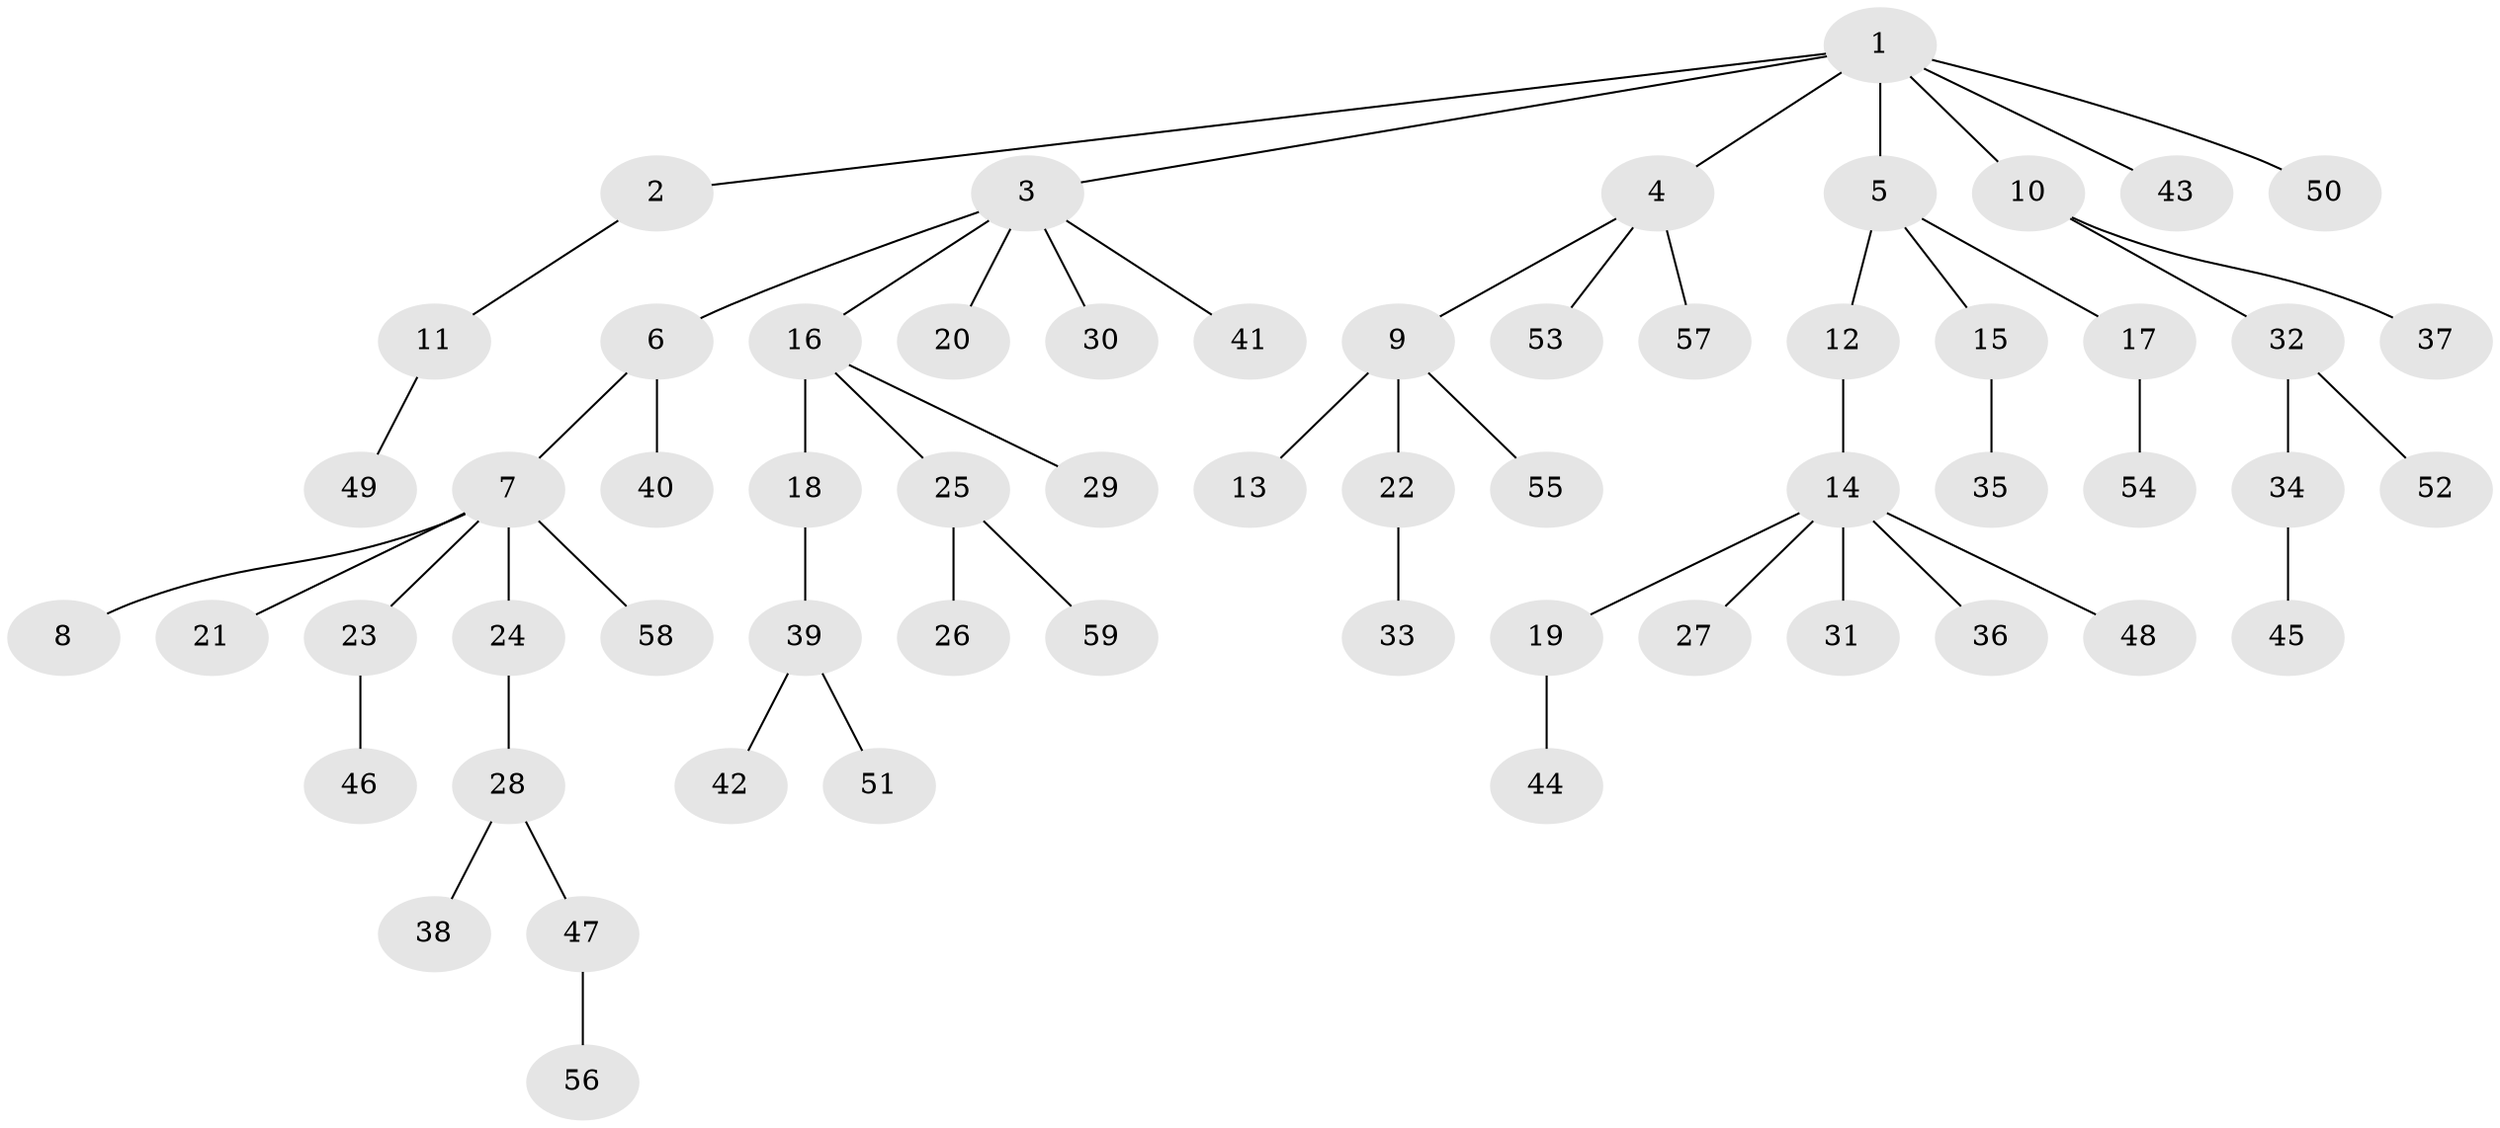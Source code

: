 // coarse degree distribution, {6: 0.047619047619047616, 2: 0.21428571428571427, 3: 0.11904761904761904, 4: 0.023809523809523808, 5: 0.047619047619047616, 1: 0.5476190476190477}
// Generated by graph-tools (version 1.1) at 2025/51/03/04/25 22:51:52]
// undirected, 59 vertices, 58 edges
graph export_dot {
  node [color=gray90,style=filled];
  1;
  2;
  3;
  4;
  5;
  6;
  7;
  8;
  9;
  10;
  11;
  12;
  13;
  14;
  15;
  16;
  17;
  18;
  19;
  20;
  21;
  22;
  23;
  24;
  25;
  26;
  27;
  28;
  29;
  30;
  31;
  32;
  33;
  34;
  35;
  36;
  37;
  38;
  39;
  40;
  41;
  42;
  43;
  44;
  45;
  46;
  47;
  48;
  49;
  50;
  51;
  52;
  53;
  54;
  55;
  56;
  57;
  58;
  59;
  1 -- 2;
  1 -- 3;
  1 -- 4;
  1 -- 5;
  1 -- 10;
  1 -- 43;
  1 -- 50;
  2 -- 11;
  3 -- 6;
  3 -- 16;
  3 -- 20;
  3 -- 30;
  3 -- 41;
  4 -- 9;
  4 -- 53;
  4 -- 57;
  5 -- 12;
  5 -- 15;
  5 -- 17;
  6 -- 7;
  6 -- 40;
  7 -- 8;
  7 -- 21;
  7 -- 23;
  7 -- 24;
  7 -- 58;
  9 -- 13;
  9 -- 22;
  9 -- 55;
  10 -- 32;
  10 -- 37;
  11 -- 49;
  12 -- 14;
  14 -- 19;
  14 -- 27;
  14 -- 31;
  14 -- 36;
  14 -- 48;
  15 -- 35;
  16 -- 18;
  16 -- 25;
  16 -- 29;
  17 -- 54;
  18 -- 39;
  19 -- 44;
  22 -- 33;
  23 -- 46;
  24 -- 28;
  25 -- 26;
  25 -- 59;
  28 -- 38;
  28 -- 47;
  32 -- 34;
  32 -- 52;
  34 -- 45;
  39 -- 42;
  39 -- 51;
  47 -- 56;
}
